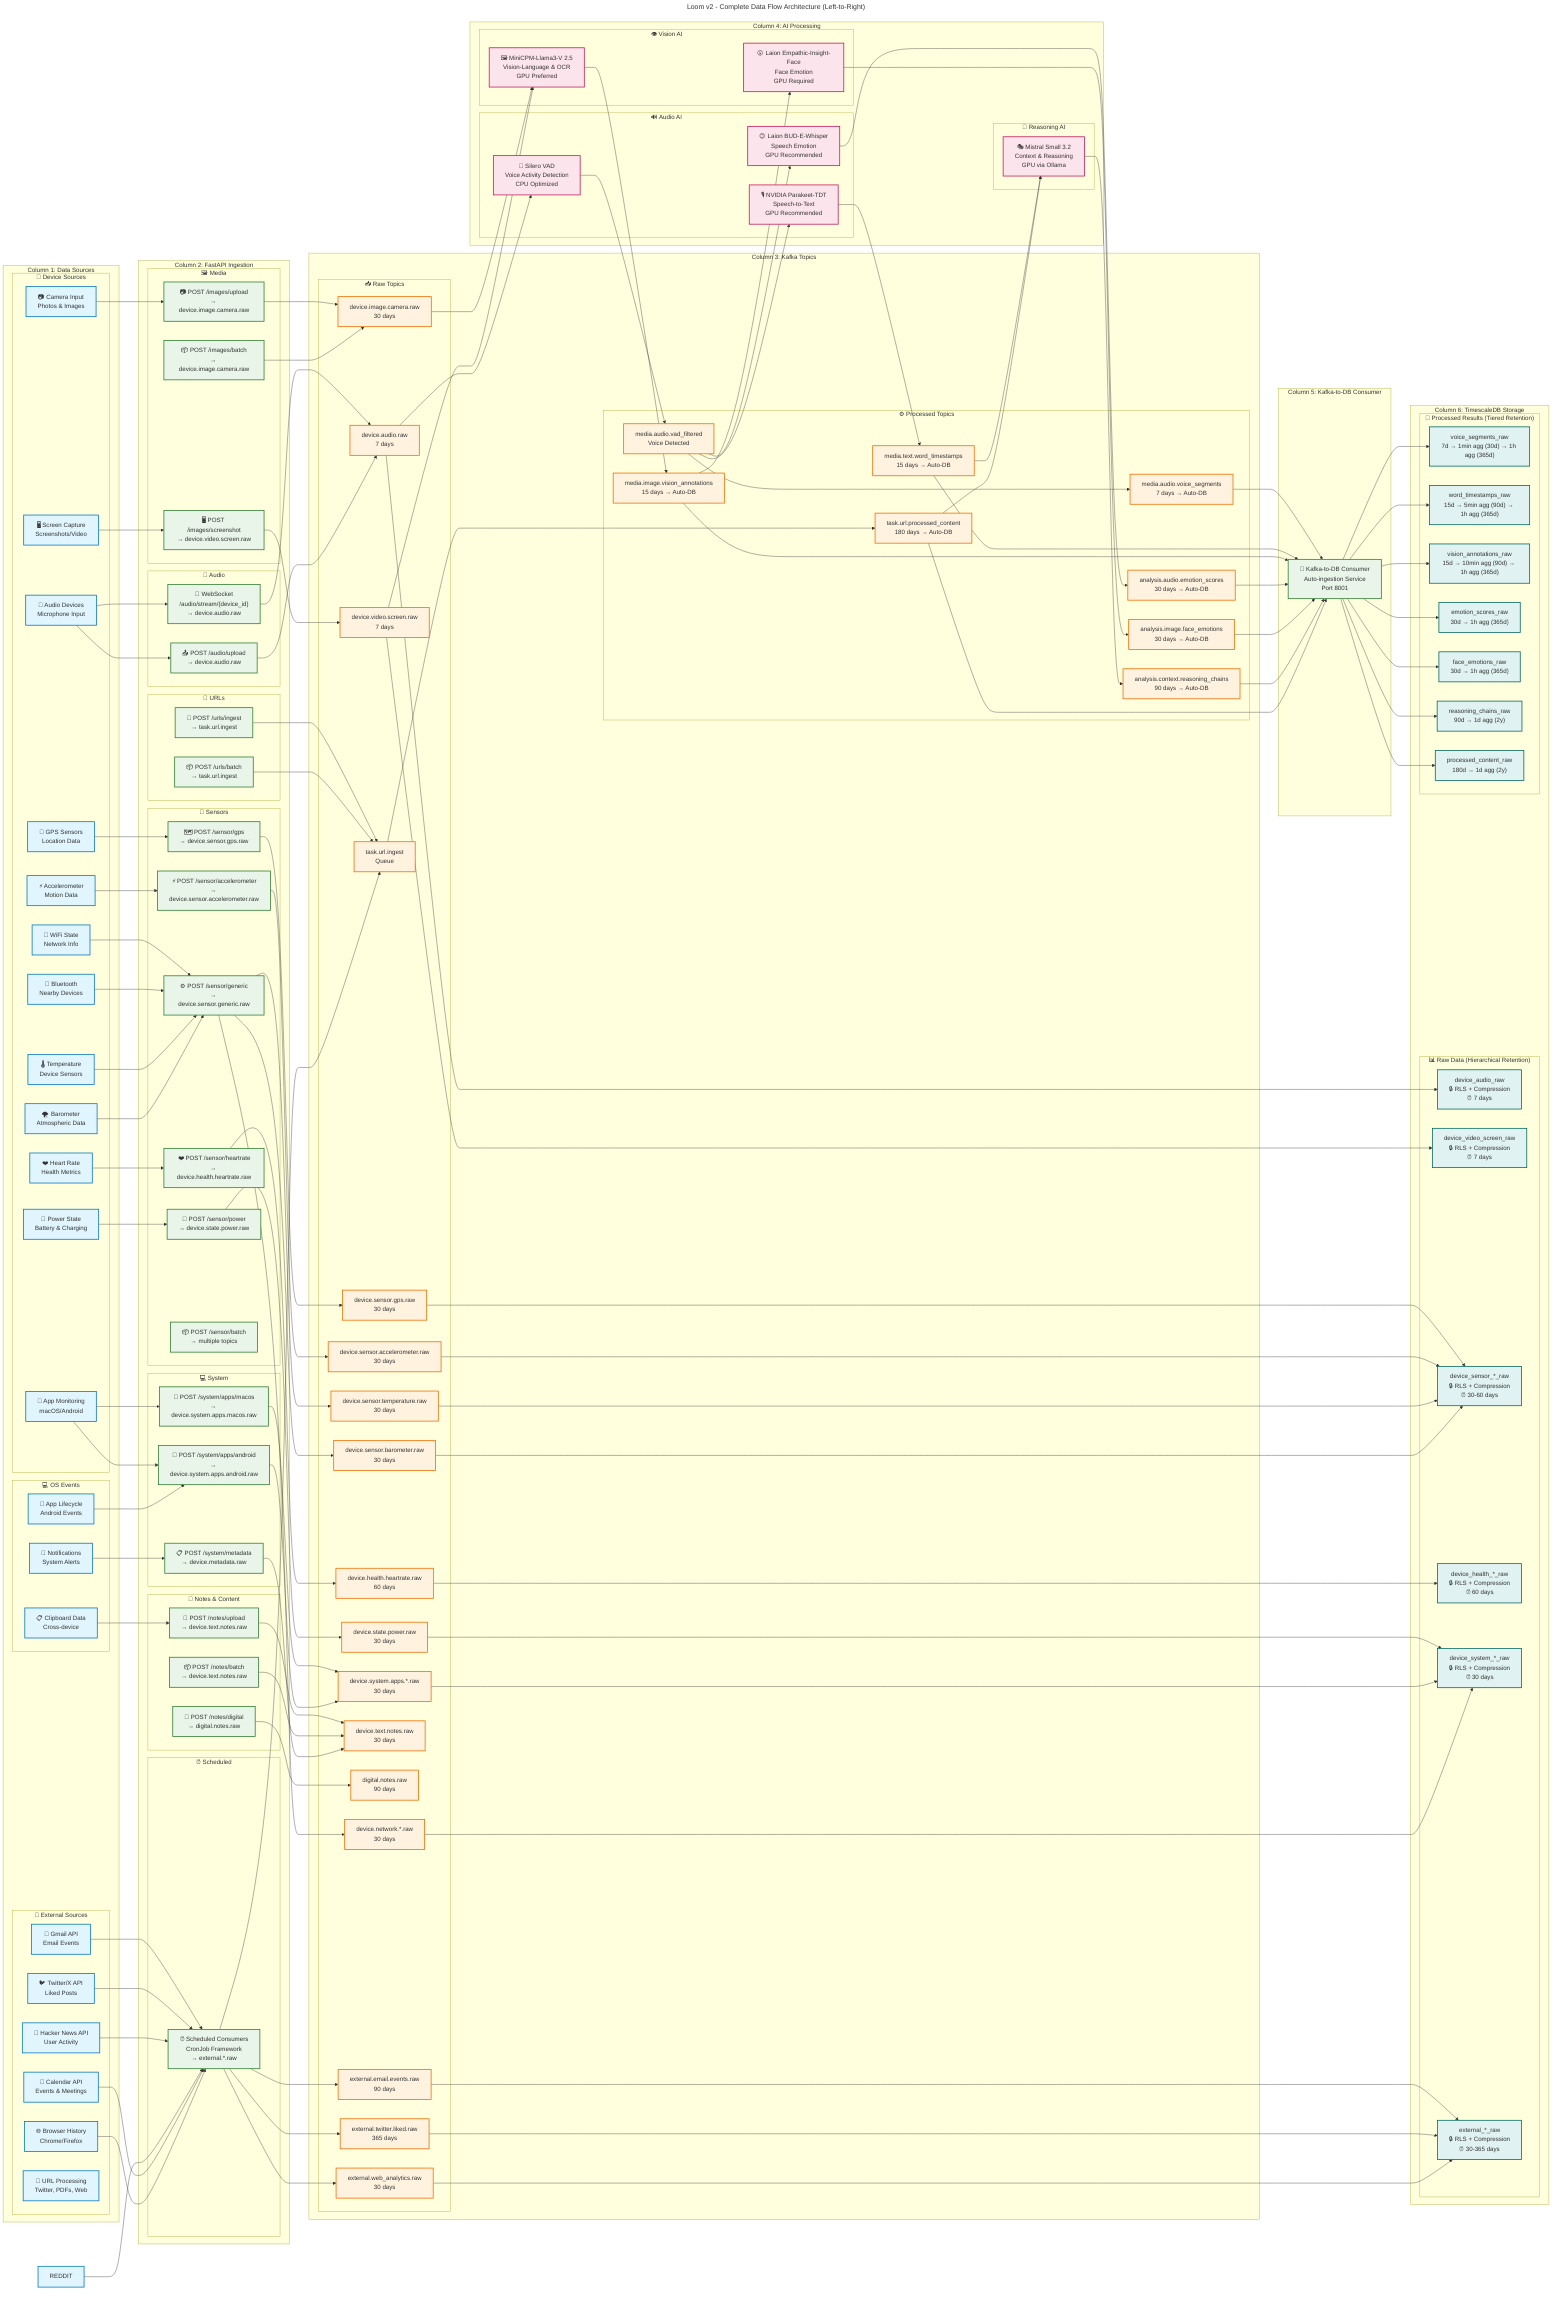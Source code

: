 ---
title: "Loom v2 - Complete Data Flow Architecture (Left-to-Right)"
---

graph LR
    %% Column 1: Data Sources
    subgraph "Column 1: Data Sources"
        direction TB

        subgraph "📱 Device Sources"
            AUDIO_DEV["🎤 Audio Devices<br/>Microphone Input"]
            SCREEN_DEV["🖥️ Screen Capture<br/>Screenshots/Video"]
            CAMERA_DEV["📷 Camera Input<br/>Photos & Images"]
            GPS_DEV["📍 GPS Sensors<br/>Location Data"]
            ACCEL_DEV["⚡ Accelerometer<br/>Motion Data"]
            HEART_DEV["❤️ Heart Rate<br/>Health Metrics"]
            POWER_DEV["🔋 Power State<br/>Battery & Charging"]
            APPS_DEV["📱 App Monitoring<br/>macOS/Android"]
            WIFI_DEV["📶 WiFi State<br/>Network Info"]
            BT_DEV["🔵 Bluetooth<br/>Nearby Devices"]
            TEMP_DEV["🌡️ Temperature<br/>Device Sensors"]
            PRESSURE_DEV["🌪️ Barometer<br/>Atmospheric Data"]
        end

        subgraph "💻 OS Events"
            OS_LIFECYCLE["🔄 App Lifecycle<br/>Android Events"]
            OS_NOTIF["🔔 Notifications<br/>System Alerts"]
            CLIPBOARD["📋 Clipboard Data<br/>Cross-device"]
        end

        subgraph "📡 External Sources"
            EMAIL["📧 Gmail API<br/>Email Events"]
            TWITTER["🐦 Twitter/X API<br/>Liked Posts"]
            HN["📰 Hacker News API<br/>User Activity"]
            CALENDAR["📅 Calendar API<br/>Events & Meetings"]
            WEB["🌐 Browser History<br/>Chrome/Firefox"]
            URL_TASKS["🔗 URL Processing<br/>Twitter, PDFs, Web"]
        end
    end

    %% Column 2: FastAPI Ingestion
    subgraph "Column 2: FastAPI Ingestion"
        direction TB

        subgraph "🎵 Audio"
            AUDIO_WS["🔌 WebSocket<br/>/audio/stream/{device_id}<br/>→ device.audio.raw"]
            AUDIO_UPLOAD["📤 POST /audio/upload<br/>→ device.audio.raw"]
        end

        subgraph "🖼️ Media"
            IMAGE_UPLOAD["📷 POST /images/upload<br/>→ device.image.camera.raw"]
            SCREENSHOT["🖥️ POST /images/screenshot<br/>→ device.video.screen.raw"]
            IMAGE_BATCH["📦 POST /images/batch<br/>→ device.image.camera.raw"]
        end

        subgraph "📍 Sensors"
            GPS_SENSOR["🗺️ POST /sensor/gps<br/>→ device.sensor.gps.raw"]
            ACCEL_SENSOR["⚡ POST /sensor/accelerometer<br/>→ device.sensor.accelerometer.raw"]
            HEART_SENSOR["❤️ POST /sensor/heartrate<br/>→ device.health.heartrate.raw"]
            POWER_SENSOR["🔋 POST /sensor/power<br/>→ device.state.power.raw"]
            GENERIC_SENSOR["⚙️ POST /sensor/generic<br/>→ device.sensor.generic.raw"]
            SENSOR_BATCH["📦 POST /sensor/batch<br/>→ multiple topics"]
        end

        subgraph "💻 System"
            MACOS_APPS["🍎 POST /system/apps/macos<br/>→ device.system.apps.macos.raw"]
            ANDROID_APPS["🤖 POST /system/apps/android<br/>→ device.system.apps.android.raw"]
            METADATA["📋 POST /system/metadata<br/>→ device.metadata.raw"]
        end

        subgraph "📝 Notes & Content"
            NOTES_UPLOAD["📝 POST /notes/upload<br/>→ device.text.notes.raw"]
            NOTES_BATCH["📦 POST /notes/batch<br/>→ device.text.notes.raw"]
            NOTES_DIGITAL["📄 POST /notes/digital<br/>→ digital.notes.raw"]
        end

        subgraph "🔗 URLs"
            URL_INGEST["🔗 POST /urls/ingest<br/>→ task.url.ingest"]
            URL_BATCH["📦 POST /urls/batch<br/>→ task.url.ingest"]
        end

        subgraph "⏰ Scheduled"
            SCHEDULED_CONSUMERS["⏰ Scheduled Consumers<br/>CronJob Framework<br/>→ external.*.raw"]
        end
    end

    %% Column 3: Kafka Topics
    subgraph "Column 3: Kafka Topics"
        direction TB

        subgraph "📥 Raw Topics"
            KAFKA_AUDIO["device.audio.raw<br/>7 days"]
            KAFKA_VIDEO["device.video.screen.raw<br/>7 days"]
            KAFKA_IMAGE["device.image.camera.raw<br/>30 days"]
            KAFKA_GPS["device.sensor.gps.raw<br/>30 days"]
            KAFKA_ACCEL["device.sensor.accelerometer.raw<br/>30 days"]
            KAFKA_HEART["device.health.heartrate.raw<br/>60 days"]
            KAFKA_POWER["device.state.power.raw<br/>30 days"]
            KAFKA_APPS["device.system.apps.*.raw<br/>30 days"]
            KAFKA_NETWORK["device.network.*.raw<br/>30 days"]
            KAFKA_TEMP["device.sensor.temperature.raw<br/>30 days"]
            KAFKA_PRESSURE["device.sensor.barometer.raw<br/>30 days"]
            KAFKA_NOTES_DEVICE["device.text.notes.raw<br/>30 days"]
            KAFKA_NOTES_DIGITAL["digital.notes.raw<br/>90 days"]
            KAFKA_EMAIL_EXT["external.email.events.raw<br/>90 days"]
            KAFKA_TWITTER_EXT["external.twitter.liked.raw<br/>365 days"]
            KAFKA_WEB_EXT["external.web_analytics.raw<br/>30 days"]
            KAFKA_URL_TASKS["task.url.ingest<br/>Queue"]
        end

        subgraph "⚙️ Processed Topics"
            KAFKA_VAD["media.audio.vad_filtered<br/>Voice Detected"]
            KAFKA_VOICE_SEGMENTS["media.audio.voice_segments<br/>7 days → Auto-DB"]
            KAFKA_WORD_TIMESTAMPS["media.text.word_timestamps<br/>15 days → Auto-DB"]
            KAFKA_VISION_ANNOTATIONS["media.image.vision_annotations<br/>15 days → Auto-DB"]
            KAFKA_EMOTION_SCORES["analysis.audio.emotion_scores<br/>30 days → Auto-DB"]
            KAFKA_FACE_EMOTIONS["analysis.image.face_emotions<br/>30 days → Auto-DB"]
            KAFKA_REASONING_CHAINS["analysis.context.reasoning_chains<br/>90 days → Auto-DB"]
            KAFKA_PROCESSED_CONTENT["task.url.processed_content<br/>180 days → Auto-DB"]
        end

    end

    %% Column 4: AI Processing
    subgraph "Column 4: AI Processing"
        direction TB

        subgraph "🔊 Audio AI"
            SILERO_VAD["🎯 Silero VAD<br/>Voice Activity Detection<br/>CPU Optimized"]
            PARAKEET_STT["🎙️ NVIDIA Parakeet-TDT<br/>Speech-to-Text<br/>GPU Recommended"]
            BUD_E_EMOTION["😊 Laion BUD-E-Whisper<br/>Speech Emotion<br/>GPU Recommended"]
        end

        subgraph "👁️ Vision AI"
            MINICPM_VISION["🖼️ MiniCPM-Llama3-V 2.5<br/>Vision-Language & OCR<br/>GPU Preferred"]
            FACE_EMOTION["😮 Laion Empathic-Insight-Face<br/>Face Emotion<br/>GPU Required"]
        end

        subgraph "🧠 Reasoning AI"
            MISTRAL_REASONING["🎭 Mistral Small 3.2<br/>Context & Reasoning<br/>GPU via Ollama"]
        end
    end

    %% Column 5: Auto-Consumer
    subgraph "Column 5: Kafka-to-DB Consumer"
        direction TB
        KAFKA_TO_DB["🔄 Kafka-to-DB Consumer<br/>Auto-ingestion Service<br/>Port 8001"]
    end

    %% Column 6: Storage
    subgraph "Column 6: TimescaleDB Storage"
        direction TB

        subgraph "📊 Raw Data (Hierarchical Retention)"
            DB_DEVICE_AUDIO["device_audio_raw<br/>🔒 RLS + Compression<br/>⏰ 7 days"]
            DB_DEVICE_VIDEO["device_video_screen_raw<br/>🔒 RLS + Compression<br/>⏰ 7 days"]
            DB_DEVICE_SENSORS["device_sensor_*_raw<br/>🔒 RLS + Compression<br/>⏰ 30-60 days"]
            DB_DEVICE_HEALTH["device_health_*_raw<br/>🔒 RLS + Compression<br/>⏰ 60 days"]
            DB_DEVICE_SYSTEM["device_system_*_raw<br/>🔒 RLS + Compression<br/>⏰ 30 days"]
            DB_EXTERNAL_DATA["external_*_raw<br/>🔒 RLS + Compression<br/>⏰ 30-365 days"]
        end

        subgraph "🎯 Processed Results (Tiered Retention)"
            DB_VOICE_SEGMENTS["voice_segments_raw<br/>7d → 1min agg (30d) → 1h agg (365d)"]
            DB_WORD_TIMESTAMPS["word_timestamps_raw<br/>15d → 5min agg (90d) → 1h agg (365d)"]
            DB_VISION_ANNOTATIONS["vision_annotations_raw<br/>15d → 10min agg (90d) → 1h agg (365d)"]
            DB_EMOTION_SCORES["emotion_scores_raw<br/>30d → 1h agg (365d)"]
            DB_FACE_EMOTIONS["face_emotions_raw<br/>30d → 1h agg (365d)"]
            DB_REASONING_CHAINS["reasoning_chains_raw<br/>90d → 1d agg (2y)"]
            DB_PROCESSED_CONTENT["processed_content_raw<br/>180d → 1d agg (2y)"]
        end
    end


    %% Data Flow Connections

    %% Device Sources to FastAPI Endpoints
    AUDIO_DEV --> AUDIO_WS
    AUDIO_DEV --> AUDIO_UPLOAD
    SCREEN_DEV --> SCREENSHOT
    CAMERA_DEV --> IMAGE_UPLOAD
    GPS_DEV --> GPS_SENSOR
    ACCEL_DEV --> ACCEL_SENSOR
    HEART_DEV --> HEART_SENSOR
    POWER_DEV --> POWER_SENSOR
    APPS_DEV --> MACOS_APPS
    APPS_DEV --> ANDROID_APPS
    WIFI_DEV --> GENERIC_SENSOR
    BT_DEV --> GENERIC_SENSOR
    TEMP_DEV --> GENERIC_SENSOR
    PRESSURE_DEV --> GENERIC_SENSOR

    %% OS Events to FastAPI Endpoints
    OS_LIFECYCLE --> ANDROID_APPS
    OS_NOTIF --> METADATA
    CLIPBOARD --> NOTES_UPLOAD

    %% External Sources to Scheduled Consumers
    EMAIL --> SCHEDULED_CONSUMERS
    TWITTER --> SCHEDULED_CONSUMERS
    HN --> SCHEDULED_CONSUMERS
    REDDIT --> SCHEDULED_CONSUMERS
    CALENDAR --> SCHEDULED_CONSUMERS
    WEB --> SCHEDULED_CONSUMERS

    %% FastAPI Endpoints to Kafka Topics
    AUDIO_WS --> KAFKA_AUDIO
    AUDIO_UPLOAD --> KAFKA_AUDIO
    SCREENSHOT --> KAFKA_VIDEO
    IMAGE_UPLOAD --> KAFKA_IMAGE
    IMAGE_BATCH --> KAFKA_IMAGE
    GPS_SENSOR --> KAFKA_GPS
    ACCEL_SENSOR --> KAFKA_ACCEL
    HEART_SENSOR --> KAFKA_HEART
    POWER_SENSOR --> KAFKA_POWER
    MACOS_APPS --> KAFKA_APPS
    ANDROID_APPS --> KAFKA_APPS
    GENERIC_SENSOR --> KAFKA_TEMP
    GENERIC_SENSOR --> KAFKA_PRESSURE
    GENERIC_SENSOR --> KAFKA_NETWORK
    NOTES_UPLOAD --> KAFKA_NOTES_DEVICE
    NOTES_BATCH --> KAFKA_NOTES_DEVICE
    NOTES_DIGITAL --> KAFKA_NOTES_DIGITAL
    URL_INGEST --> KAFKA_URL_TASKS
    URL_BATCH --> KAFKA_URL_TASKS
    METADATA --> KAFKA_NOTES_DEVICE
    SCHEDULED_CONSUMERS --> KAFKA_EMAIL_EXT
    SCHEDULED_CONSUMERS --> KAFKA_TWITTER_EXT
    SCHEDULED_CONSUMERS --> KAFKA_WEB_EXT
    SCHEDULED_CONSUMERS --> KAFKA_URL_TASKS

    %% AI Processing Pipeline
    KAFKA_AUDIO --> SILERO_VAD
    SILERO_VAD --> KAFKA_VAD
    KAFKA_VAD --> KAFKA_VOICE_SEGMENTS

    KAFKA_VAD --> PARAKEET_STT
    PARAKEET_STT --> KAFKA_WORD_TIMESTAMPS

    KAFKA_VAD --> BUD_E_EMOTION
    BUD_E_EMOTION --> KAFKA_EMOTION_SCORES

    KAFKA_IMAGE --> MINICPM_VISION
    KAFKA_VIDEO --> MINICPM_VISION
    MINICPM_VISION --> KAFKA_VISION_ANNOTATIONS

    KAFKA_VISION_ANNOTATIONS --> FACE_EMOTION
    FACE_EMOTION --> KAFKA_FACE_EMOTIONS

    KAFKA_WORD_TIMESTAMPS --> MISTRAL_REASONING
    KAFKA_PROCESSED_CONTENT --> MISTRAL_REASONING
    MISTRAL_REASONING --> KAFKA_REASONING_CHAINS

    KAFKA_URL_TASKS --> KAFKA_PROCESSED_CONTENT

    %% Auto-Consumer to Database
    KAFKA_VOICE_SEGMENTS --> KAFKA_TO_DB
    KAFKA_WORD_TIMESTAMPS --> KAFKA_TO_DB
    KAFKA_VISION_ANNOTATIONS --> KAFKA_TO_DB
    KAFKA_EMOTION_SCORES --> KAFKA_TO_DB
    KAFKA_FACE_EMOTIONS --> KAFKA_TO_DB
    KAFKA_REASONING_CHAINS --> KAFKA_TO_DB
    KAFKA_PROCESSED_CONTENT --> KAFKA_TO_DB

    %% Kafka to Database Storage
    KAFKA_AUDIO --> DB_DEVICE_AUDIO
    KAFKA_VIDEO --> DB_DEVICE_VIDEO
    KAFKA_GPS --> DB_DEVICE_SENSORS
    KAFKA_ACCEL --> DB_DEVICE_SENSORS
    KAFKA_TEMP --> DB_DEVICE_SENSORS
    KAFKA_PRESSURE --> DB_DEVICE_SENSORS
    KAFKA_HEART --> DB_DEVICE_HEALTH
    KAFKA_POWER --> DB_DEVICE_SYSTEM
    KAFKA_APPS --> DB_DEVICE_SYSTEM
    KAFKA_NETWORK --> DB_DEVICE_SYSTEM
    KAFKA_EMAIL_EXT --> DB_EXTERNAL_DATA
    KAFKA_TWITTER_EXT --> DB_EXTERNAL_DATA
    KAFKA_WEB_EXT --> DB_EXTERNAL_DATA

    KAFKA_TO_DB --> DB_VOICE_SEGMENTS
    KAFKA_TO_DB --> DB_WORD_TIMESTAMPS
    KAFKA_TO_DB --> DB_VISION_ANNOTATIONS
    KAFKA_TO_DB --> DB_EMOTION_SCORES
    KAFKA_TO_DB --> DB_FACE_EMOTIONS
    KAFKA_TO_DB --> DB_REASONING_CHAINS
    KAFKA_TO_DB --> DB_PROCESSED_CONTENT


    %% Styling
    classDef source fill:#e1f5fe,stroke:#0277bd,stroke-width:2px
    classDef endpoint fill:#e8f5e8,stroke:#2e7d32,stroke-width:2px
    classDef kafka fill:#fff3e0,stroke:#ef6c00,stroke-width:2px
    classDef ai fill:#fce4ec,stroke:#c2185b,stroke-width:2px
    classDef storage fill:#e0f2f1,stroke:#00695c,stroke-width:2px

    class AUDIO_DEV,SCREEN_DEV,CAMERA_DEV,GPS_DEV,ACCEL_DEV,HEART_DEV,POWER_DEV,APPS_DEV,WIFI_DEV,BT_DEV,TEMP_DEV,PRESSURE_DEV,OS_LIFECYCLE,OS_NOTIF,CLIPBOARD,EMAIL,TWITTER,HN,REDDIT,CALENDAR,WEB,URL_TASKS source
    class AUDIO_WS,AUDIO_UPLOAD,IMAGE_UPLOAD,SCREENSHOT,IMAGE_BATCH,GPS_SENSOR,ACCEL_SENSOR,HEART_SENSOR,POWER_SENSOR,GENERIC_SENSOR,SENSOR_BATCH,MACOS_APPS,ANDROID_APPS,METADATA,NOTES_UPLOAD,NOTES_BATCH,NOTES_DIGITAL,URL_INGEST,URL_BATCH,SCHEDULED_CONSUMERS endpoint
    class KAFKA_AUDIO,KAFKA_VIDEO,KAFKA_IMAGE,KAFKA_GPS,KAFKA_ACCEL,KAFKA_HEART,KAFKA_POWER,KAFKA_APPS,KAFKA_NETWORK,KAFKA_TEMP,KAFKA_PRESSURE,KAFKA_NOTES_DEVICE,KAFKA_NOTES_DIGITAL,KAFKA_EMAIL_EXT,KAFKA_TWITTER_EXT,KAFKA_WEB_EXT,KAFKA_URL_TASKS,KAFKA_VAD,KAFKA_VOICE_SEGMENTS,KAFKA_WORD_TIMESTAMPS,KAFKA_VISION_ANNOTATIONS,KAFKA_EMOTION_SCORES,KAFKA_FACE_EMOTIONS,KAFKA_REASONING_CHAINS,KAFKA_PROCESSED_CONTENT kafka
    class SILERO_VAD,PARAKEET_STT,BUD_E_EMOTION,MINICPM_VISION,FACE_EMOTION,MISTRAL_REASONING ai
    class DB_DEVICE_AUDIO,DB_DEVICE_VIDEO,DB_DEVICE_SENSORS,DB_DEVICE_HEALTH,DB_DEVICE_SYSTEM,DB_EXTERNAL_DATA,DB_VOICE_SEGMENTS,DB_WORD_TIMESTAMPS,DB_VISION_ANNOTATIONS,DB_EMOTION_SCORES,DB_FACE_EMOTIONS,DB_REASONING_CHAINS,DB_PROCESSED_CONTENT storage
    class KAFKA_TO_DB endpoint